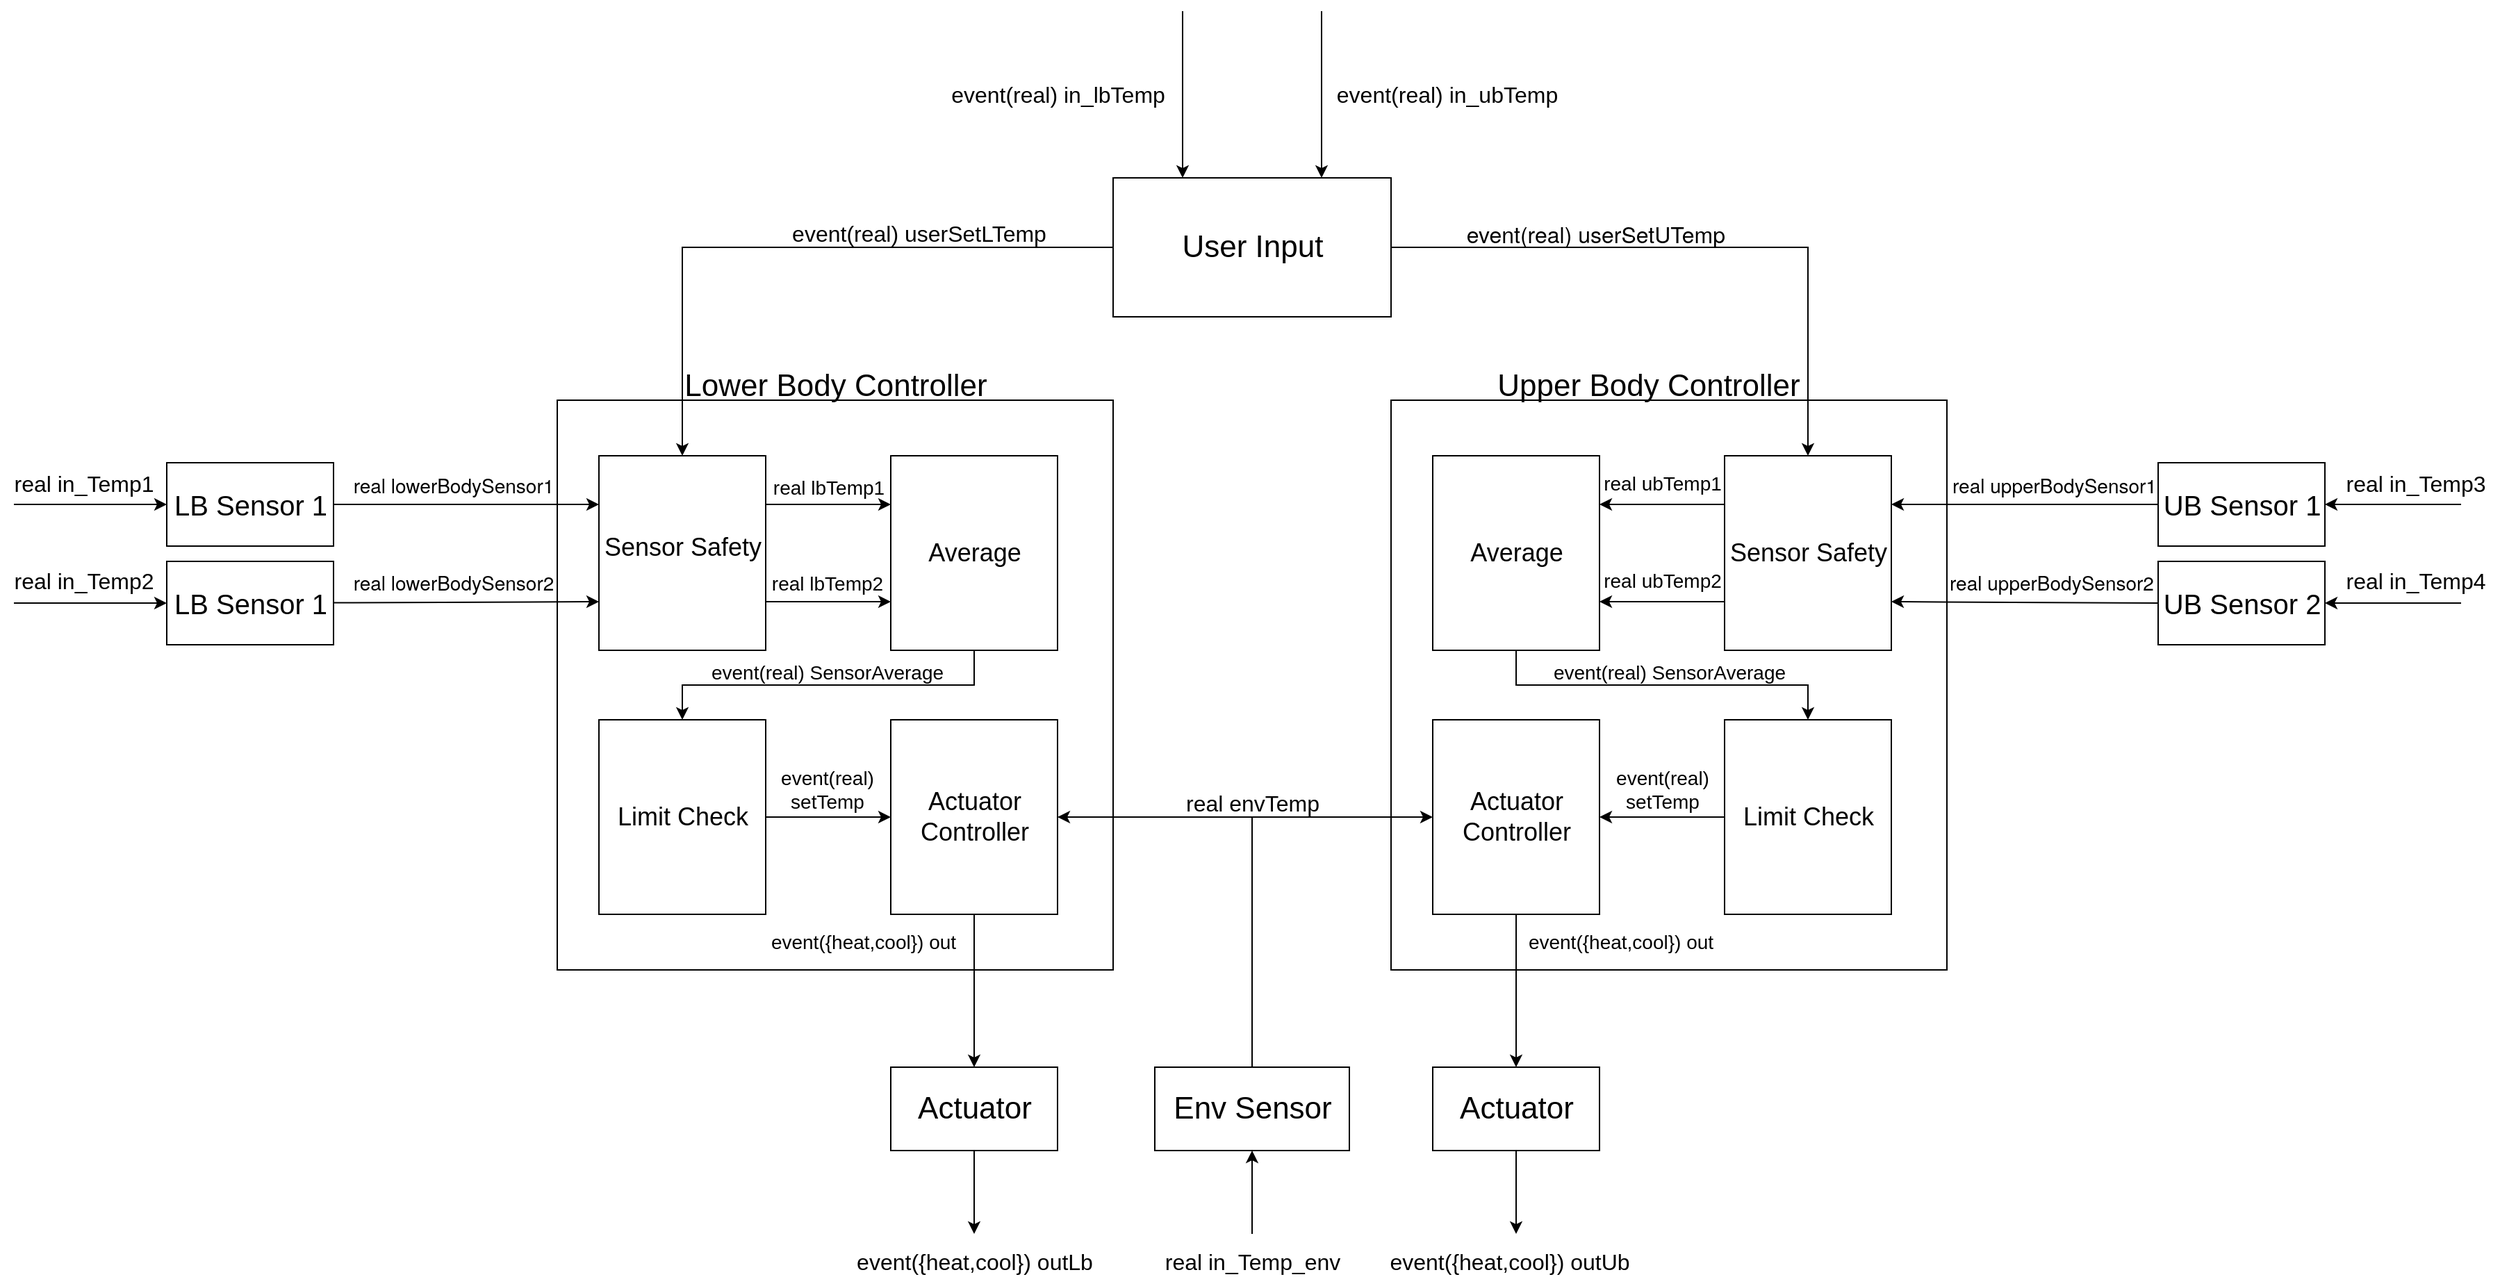 <mxfile version="12.9.9" type="device" pages="2"><diagram id="kUvDYS-WFULhN3od_9-5" name="Page-1"><mxGraphModel dx="2300" dy="2093" grid="1" gridSize="10" guides="1" tooltips="1" connect="1" arrows="1" fold="1" page="1" pageScale="1" pageWidth="850" pageHeight="1100" math="0" shadow="0"><root><mxCell id="0"/><mxCell id="1" parent="0"/><mxCell id="JSEoDcQlxGDQ7clMPW6A-1" value="" style="rounded=0;whiteSpace=wrap;html=1;" vertex="1" parent="1"><mxGeometry x="360" y="160" width="400" height="410" as="geometry"/></mxCell><mxCell id="JSEoDcQlxGDQ7clMPW6A-35" style="edgeStyle=orthogonalEdgeStyle;rounded=0;orthogonalLoop=1;jettySize=auto;html=1;exitX=1;exitY=0.25;exitDx=0;exitDy=0;entryX=0;entryY=0.25;entryDx=0;entryDy=0;" edge="1" parent="1" source="JSEoDcQlxGDQ7clMPW6A-2" target="JSEoDcQlxGDQ7clMPW6A-3"><mxGeometry relative="1" as="geometry"/></mxCell><mxCell id="JSEoDcQlxGDQ7clMPW6A-109" style="edgeStyle=orthogonalEdgeStyle;rounded=0;orthogonalLoop=1;jettySize=auto;html=1;exitX=1;exitY=0.75;exitDx=0;exitDy=0;entryX=0;entryY=0.75;entryDx=0;entryDy=0;" edge="1" parent="1" source="JSEoDcQlxGDQ7clMPW6A-2" target="JSEoDcQlxGDQ7clMPW6A-3"><mxGeometry relative="1" as="geometry"/></mxCell><mxCell id="JSEoDcQlxGDQ7clMPW6A-2" value="" style="rounded=0;whiteSpace=wrap;html=1;" vertex="1" parent="1"><mxGeometry x="390" y="200" width="120" height="140" as="geometry"/></mxCell><mxCell id="JSEoDcQlxGDQ7clMPW6A-92" style="edgeStyle=orthogonalEdgeStyle;rounded=0;orthogonalLoop=1;jettySize=auto;html=1;exitX=0.5;exitY=1;exitDx=0;exitDy=0;entryX=0.5;entryY=0;entryDx=0;entryDy=0;" edge="1" parent="1" source="JSEoDcQlxGDQ7clMPW6A-3" target="JSEoDcQlxGDQ7clMPW6A-4"><mxGeometry relative="1" as="geometry"/></mxCell><mxCell id="JSEoDcQlxGDQ7clMPW6A-3" value="" style="rounded=0;whiteSpace=wrap;html=1;" vertex="1" parent="1"><mxGeometry x="600" y="200" width="120" height="140" as="geometry"/></mxCell><mxCell id="JSEoDcQlxGDQ7clMPW6A-94" style="edgeStyle=orthogonalEdgeStyle;rounded=0;orthogonalLoop=1;jettySize=auto;html=1;exitX=1;exitY=0.5;exitDx=0;exitDy=0;entryX=0;entryY=0.5;entryDx=0;entryDy=0;" edge="1" parent="1" source="JSEoDcQlxGDQ7clMPW6A-4" target="JSEoDcQlxGDQ7clMPW6A-5"><mxGeometry relative="1" as="geometry"/></mxCell><mxCell id="JSEoDcQlxGDQ7clMPW6A-4" value="" style="rounded=0;whiteSpace=wrap;html=1;" vertex="1" parent="1"><mxGeometry x="390" y="390" width="120" height="140" as="geometry"/></mxCell><mxCell id="JSEoDcQlxGDQ7clMPW6A-5" value="" style="rounded=0;whiteSpace=wrap;html=1;" vertex="1" parent="1"><mxGeometry x="600" y="390" width="120" height="140" as="geometry"/></mxCell><mxCell id="JSEoDcQlxGDQ7clMPW6A-6" value="" style="endArrow=classic;html=1;entryX=0;entryY=0.25;entryDx=0;entryDy=0;" edge="1" parent="1" source="JSEoDcQlxGDQ7clMPW6A-7" target="JSEoDcQlxGDQ7clMPW6A-2"><mxGeometry width="50" height="50" relative="1" as="geometry"><mxPoint x="180" y="263" as="sourcePoint"/><mxPoint x="290" y="220" as="targetPoint"/></mxGeometry></mxCell><mxCell id="JSEoDcQlxGDQ7clMPW6A-7" value="" style="rounded=0;whiteSpace=wrap;html=1;" vertex="1" parent="1"><mxGeometry x="79" y="205" width="120" height="60" as="geometry"/></mxCell><mxCell id="JSEoDcQlxGDQ7clMPW6A-8" value="" style="endArrow=classic;html=1;entryX=0;entryY=0.5;entryDx=0;entryDy=0;" edge="1" parent="1"><mxGeometry width="50" height="50" relative="1" as="geometry"><mxPoint x="-31" y="235" as="sourcePoint"/><mxPoint x="79" y="235" as="targetPoint"/></mxGeometry></mxCell><mxCell id="JSEoDcQlxGDQ7clMPW6A-9" value="" style="endArrow=classic;html=1;entryX=0;entryY=0.75;entryDx=0;entryDy=0;" edge="1" parent="1" source="JSEoDcQlxGDQ7clMPW6A-10" target="JSEoDcQlxGDQ7clMPW6A-2"><mxGeometry width="50" height="50" relative="1" as="geometry"><mxPoint x="140" y="453" as="sourcePoint"/><mxPoint x="318" y="459.88" as="targetPoint"/></mxGeometry></mxCell><mxCell id="JSEoDcQlxGDQ7clMPW6A-10" value="" style="rounded=0;whiteSpace=wrap;html=1;" vertex="1" parent="1"><mxGeometry x="79" y="276" width="120" height="60" as="geometry"/></mxCell><mxCell id="JSEoDcQlxGDQ7clMPW6A-11" value="" style="endArrow=classic;html=1;entryX=0;entryY=0.5;entryDx=0;entryDy=0;" edge="1" parent="1" target="JSEoDcQlxGDQ7clMPW6A-10"><mxGeometry width="50" height="50" relative="1" as="geometry"><mxPoint x="-31" y="306" as="sourcePoint"/><mxPoint x="-41" y="450" as="targetPoint"/></mxGeometry></mxCell><mxCell id="JSEoDcQlxGDQ7clMPW6A-14" style="edgeStyle=orthogonalEdgeStyle;rounded=0;orthogonalLoop=1;jettySize=auto;html=1;exitX=0.5;exitY=1;exitDx=0;exitDy=0;" edge="1" parent="1" source="JSEoDcQlxGDQ7clMPW6A-12"><mxGeometry relative="1" as="geometry"><mxPoint x="660" y="760" as="targetPoint"/></mxGeometry></mxCell><mxCell id="JSEoDcQlxGDQ7clMPW6A-16" value="" style="rounded=0;whiteSpace=wrap;html=1;" vertex="1" parent="1"><mxGeometry x="960" y="160" width="400" height="410" as="geometry"/></mxCell><mxCell id="JSEoDcQlxGDQ7clMPW6A-96" style="edgeStyle=orthogonalEdgeStyle;rounded=0;orthogonalLoop=1;jettySize=auto;html=1;exitX=0.5;exitY=1;exitDx=0;exitDy=0;entryX=0.5;entryY=0;entryDx=0;entryDy=0;" edge="1" parent="1" source="JSEoDcQlxGDQ7clMPW6A-17" target="JSEoDcQlxGDQ7clMPW6A-20"><mxGeometry relative="1" as="geometry"/></mxCell><mxCell id="JSEoDcQlxGDQ7clMPW6A-17" value="" style="rounded=0;whiteSpace=wrap;html=1;" vertex="1" parent="1"><mxGeometry x="990" y="200" width="120" height="140" as="geometry"/></mxCell><mxCell id="JSEoDcQlxGDQ7clMPW6A-48" style="edgeStyle=orthogonalEdgeStyle;rounded=0;orthogonalLoop=1;jettySize=auto;html=1;exitX=0;exitY=0.25;exitDx=0;exitDy=0;entryX=1;entryY=0.25;entryDx=0;entryDy=0;" edge="1" parent="1" source="JSEoDcQlxGDQ7clMPW6A-18" target="JSEoDcQlxGDQ7clMPW6A-17"><mxGeometry relative="1" as="geometry"/></mxCell><mxCell id="JSEoDcQlxGDQ7clMPW6A-110" style="edgeStyle=orthogonalEdgeStyle;rounded=0;orthogonalLoop=1;jettySize=auto;html=1;exitX=0;exitY=0.75;exitDx=0;exitDy=0;entryX=1;entryY=0.75;entryDx=0;entryDy=0;" edge="1" parent="1" source="JSEoDcQlxGDQ7clMPW6A-18" target="JSEoDcQlxGDQ7clMPW6A-17"><mxGeometry relative="1" as="geometry"/></mxCell><mxCell id="JSEoDcQlxGDQ7clMPW6A-18" value="" style="rounded=0;whiteSpace=wrap;html=1;" vertex="1" parent="1"><mxGeometry x="1200" y="200" width="120" height="140" as="geometry"/></mxCell><mxCell id="JSEoDcQlxGDQ7clMPW6A-19" value="" style="rounded=0;whiteSpace=wrap;html=1;" vertex="1" parent="1"><mxGeometry x="990" y="390" width="120" height="140" as="geometry"/></mxCell><mxCell id="JSEoDcQlxGDQ7clMPW6A-95" style="edgeStyle=orthogonalEdgeStyle;rounded=0;orthogonalLoop=1;jettySize=auto;html=1;exitX=0;exitY=0.5;exitDx=0;exitDy=0;entryX=1;entryY=0.5;entryDx=0;entryDy=0;" edge="1" parent="1" source="JSEoDcQlxGDQ7clMPW6A-20" target="JSEoDcQlxGDQ7clMPW6A-19"><mxGeometry relative="1" as="geometry"/></mxCell><mxCell id="JSEoDcQlxGDQ7clMPW6A-20" value="" style="rounded=0;whiteSpace=wrap;html=1;" vertex="1" parent="1"><mxGeometry x="1200" y="390" width="120" height="140" as="geometry"/></mxCell><mxCell id="JSEoDcQlxGDQ7clMPW6A-27" style="edgeStyle=orthogonalEdgeStyle;rounded=0;orthogonalLoop=1;jettySize=auto;html=1;exitX=0.5;exitY=1;exitDx=0;exitDy=0;" edge="1" parent="1" source="JSEoDcQlxGDQ7clMPW6A-28"><mxGeometry relative="1" as="geometry"><mxPoint x="1050" y="760" as="targetPoint"/></mxGeometry></mxCell><mxCell id="JSEoDcQlxGDQ7clMPW6A-30" style="rounded=0;orthogonalLoop=1;jettySize=auto;html=1;exitX=0;exitY=0.5;exitDx=0;exitDy=0;entryX=1;entryY=0.25;entryDx=0;entryDy=0;" edge="1" parent="1" source="JSEoDcQlxGDQ7clMPW6A-29" target="JSEoDcQlxGDQ7clMPW6A-18"><mxGeometry relative="1" as="geometry"/></mxCell><mxCell id="JSEoDcQlxGDQ7clMPW6A-29" value="" style="rounded=0;whiteSpace=wrap;html=1;" vertex="1" parent="1"><mxGeometry x="1512" y="205" width="120" height="60" as="geometry"/></mxCell><mxCell id="JSEoDcQlxGDQ7clMPW6A-32" style="rounded=0;orthogonalLoop=1;jettySize=auto;html=1;exitX=0;exitY=0.5;exitDx=0;exitDy=0;entryX=1;entryY=0.75;entryDx=0;entryDy=0;" edge="1" parent="1" source="JSEoDcQlxGDQ7clMPW6A-31" target="JSEoDcQlxGDQ7clMPW6A-18"><mxGeometry relative="1" as="geometry"/></mxCell><mxCell id="JSEoDcQlxGDQ7clMPW6A-31" value="" style="rounded=0;whiteSpace=wrap;html=1;" vertex="1" parent="1"><mxGeometry x="1512" y="276" width="120" height="60" as="geometry"/></mxCell><mxCell id="JSEoDcQlxGDQ7clMPW6A-33" value="" style="endArrow=classic;html=1;entryX=1;entryY=0.5;entryDx=0;entryDy=0;" edge="1" parent="1" target="JSEoDcQlxGDQ7clMPW6A-29"><mxGeometry width="50" height="50" relative="1" as="geometry"><mxPoint x="1730" y="235" as="sourcePoint"/><mxPoint x="1180" y="350" as="targetPoint"/><Array as="points"/></mxGeometry></mxCell><mxCell id="JSEoDcQlxGDQ7clMPW6A-34" value="" style="endArrow=classic;html=1;entryX=1;entryY=0.5;entryDx=0;entryDy=0;" edge="1" parent="1" target="JSEoDcQlxGDQ7clMPW6A-31"><mxGeometry width="50" height="50" relative="1" as="geometry"><mxPoint x="1730" y="306" as="sourcePoint"/><mxPoint x="1580" y="467.5" as="targetPoint"/><Array as="points"/></mxGeometry></mxCell><mxCell id="JSEoDcQlxGDQ7clMPW6A-40" value="" style="endArrow=classic;html=1;exitX=0.5;exitY=1;exitDx=0;exitDy=0;entryX=0.5;entryY=0;entryDx=0;entryDy=0;" edge="1" parent="1" source="JSEoDcQlxGDQ7clMPW6A-5" target="JSEoDcQlxGDQ7clMPW6A-12"><mxGeometry width="50" height="50" relative="1" as="geometry"><mxPoint x="770" y="510" as="sourcePoint"/><mxPoint x="820" y="460" as="targetPoint"/></mxGeometry></mxCell><mxCell id="JSEoDcQlxGDQ7clMPW6A-41" value="" style="endArrow=classic;html=1;exitX=0.5;exitY=1;exitDx=0;exitDy=0;entryX=0.5;entryY=0;entryDx=0;entryDy=0;" edge="1" parent="1" source="JSEoDcQlxGDQ7clMPW6A-19" target="JSEoDcQlxGDQ7clMPW6A-28"><mxGeometry width="50" height="50" relative="1" as="geometry"><mxPoint x="790" y="510" as="sourcePoint"/><mxPoint x="840" y="460" as="targetPoint"/></mxGeometry></mxCell><mxCell id="JSEoDcQlxGDQ7clMPW6A-46" style="edgeStyle=orthogonalEdgeStyle;rounded=0;orthogonalLoop=1;jettySize=auto;html=1;exitX=0;exitY=0.5;exitDx=0;exitDy=0;entryX=0.5;entryY=0;entryDx=0;entryDy=0;" edge="1" parent="1" source="JSEoDcQlxGDQ7clMPW6A-42" target="JSEoDcQlxGDQ7clMPW6A-2"><mxGeometry relative="1" as="geometry"/></mxCell><mxCell id="JSEoDcQlxGDQ7clMPW6A-47" style="edgeStyle=orthogonalEdgeStyle;rounded=0;orthogonalLoop=1;jettySize=auto;html=1;exitX=1;exitY=0.5;exitDx=0;exitDy=0;" edge="1" parent="1" source="JSEoDcQlxGDQ7clMPW6A-42" target="JSEoDcQlxGDQ7clMPW6A-18"><mxGeometry relative="1" as="geometry"/></mxCell><mxCell id="JSEoDcQlxGDQ7clMPW6A-42" value="" style="rounded=0;whiteSpace=wrap;html=1;" vertex="1" parent="1"><mxGeometry x="760" width="200" height="100" as="geometry"/></mxCell><mxCell id="JSEoDcQlxGDQ7clMPW6A-43" value="" style="endArrow=classic;html=1;entryX=0.25;entryY=0;entryDx=0;entryDy=0;" edge="1" parent="1" target="JSEoDcQlxGDQ7clMPW6A-42"><mxGeometry width="50" height="50" relative="1" as="geometry"><mxPoint x="810" y="-120" as="sourcePoint"/><mxPoint x="830" y="-160" as="targetPoint"/></mxGeometry></mxCell><mxCell id="JSEoDcQlxGDQ7clMPW6A-44" value="" style="endArrow=classic;html=1;entryX=0.75;entryY=0;entryDx=0;entryDy=0;" edge="1" parent="1" target="JSEoDcQlxGDQ7clMPW6A-42"><mxGeometry width="50" height="50" relative="1" as="geometry"><mxPoint x="910" y="-120" as="sourcePoint"/><mxPoint x="790" y="10" as="targetPoint"/></mxGeometry></mxCell><mxCell id="JSEoDcQlxGDQ7clMPW6A-51" value="&lt;font style=&quot;font-size: 22px&quot;&gt;Lower Body Controller&lt;/font&gt;" style="text;html=1;align=center;verticalAlign=middle;resizable=0;points=[];autosize=1;" vertex="1" parent="1"><mxGeometry x="445" y="140" width="230" height="20" as="geometry"/></mxCell><mxCell id="JSEoDcQlxGDQ7clMPW6A-52" value="&lt;font style=&quot;font-size: 22px&quot;&gt;Upper Body Controller&lt;/font&gt;" style="text;html=1;align=center;verticalAlign=middle;resizable=0;points=[];autosize=1;" vertex="1" parent="1"><mxGeometry x="1030" y="140" width="230" height="20" as="geometry"/></mxCell><mxCell id="JSEoDcQlxGDQ7clMPW6A-53" value="&lt;font style=&quot;font-size: 18px&quot;&gt;Sensor Safety&lt;/font&gt;" style="text;html=1;align=center;verticalAlign=middle;resizable=0;points=[];autosize=1;" vertex="1" parent="1"><mxGeometry x="385" y="256" width="130" height="20" as="geometry"/></mxCell><mxCell id="JSEoDcQlxGDQ7clMPW6A-54" value="&lt;font style=&quot;font-size: 18px&quot;&gt;Average&lt;/font&gt;" style="text;html=1;align=center;verticalAlign=middle;resizable=0;points=[];autosize=1;" vertex="1" parent="1"><mxGeometry x="620" y="260" width="80" height="20" as="geometry"/></mxCell><mxCell id="JSEoDcQlxGDQ7clMPW6A-55" value="&lt;font style=&quot;font-size: 18px&quot;&gt;Limit Check&lt;/font&gt;" style="text;html=1;align=center;verticalAlign=middle;resizable=0;points=[];autosize=1;" vertex="1" parent="1"><mxGeometry x="395" y="450" width="110" height="20" as="geometry"/></mxCell><mxCell id="JSEoDcQlxGDQ7clMPW6A-58" value="&lt;span style=&quot;font-size: 18px&quot;&gt;Actuator&lt;br&gt;Controller&lt;/span&gt;" style="text;html=1;align=center;verticalAlign=middle;resizable=0;points=[];autosize=1;" vertex="1" parent="1"><mxGeometry x="615" y="440" width="90" height="40" as="geometry"/></mxCell><mxCell id="JSEoDcQlxGDQ7clMPW6A-59" value="&lt;font style=&quot;font-size: 18px&quot;&gt;Sensor Safety&lt;/font&gt;" style="text;html=1;align=center;verticalAlign=middle;resizable=0;points=[];autosize=1;" vertex="1" parent="1"><mxGeometry x="1195" y="260" width="130" height="20" as="geometry"/></mxCell><mxCell id="JSEoDcQlxGDQ7clMPW6A-60" value="&lt;font style=&quot;font-size: 18px&quot;&gt;Average&lt;/font&gt;" style="text;html=1;align=center;verticalAlign=middle;resizable=0;points=[];autosize=1;" vertex="1" parent="1"><mxGeometry x="1010" y="260" width="80" height="20" as="geometry"/></mxCell><mxCell id="JSEoDcQlxGDQ7clMPW6A-61" value="&lt;font style=&quot;font-size: 18px&quot;&gt;Limit Check&lt;/font&gt;" style="text;html=1;align=center;verticalAlign=middle;resizable=0;points=[];autosize=1;" vertex="1" parent="1"><mxGeometry x="1205" y="450" width="110" height="20" as="geometry"/></mxCell><mxCell id="JSEoDcQlxGDQ7clMPW6A-63" value="&lt;font style=&quot;font-size: 20px&quot;&gt;UB Sensor 1&lt;/font&gt;" style="text;html=1;align=center;verticalAlign=middle;resizable=0;points=[];autosize=1;" vertex="1" parent="1"><mxGeometry x="1507" y="225" width="130" height="20" as="geometry"/></mxCell><mxCell id="JSEoDcQlxGDQ7clMPW6A-64" value="&lt;font style=&quot;font-size: 20px&quot;&gt;UB Sensor 2&lt;/font&gt;" style="text;html=1;align=center;verticalAlign=middle;resizable=0;points=[];autosize=1;" vertex="1" parent="1"><mxGeometry x="1507" y="296" width="130" height="20" as="geometry"/></mxCell><mxCell id="JSEoDcQlxGDQ7clMPW6A-66" value="&lt;font style=&quot;font-size: 20px&quot;&gt;LB Sensor 1&lt;/font&gt;" style="text;html=1;align=center;verticalAlign=middle;resizable=0;points=[];autosize=1;" vertex="1" parent="1"><mxGeometry x="74" y="225" width="130" height="20" as="geometry"/></mxCell><mxCell id="JSEoDcQlxGDQ7clMPW6A-67" value="&lt;font style=&quot;font-size: 20px&quot;&gt;LB Sensor 1&lt;/font&gt;" style="text;html=1;align=center;verticalAlign=middle;resizable=0;points=[];autosize=1;" vertex="1" parent="1"><mxGeometry x="74" y="296" width="130" height="20" as="geometry"/></mxCell><mxCell id="JSEoDcQlxGDQ7clMPW6A-69" value="&lt;font style=&quot;font-size: 22px&quot;&gt;User Input&lt;/font&gt;" style="text;html=1;align=center;verticalAlign=middle;resizable=0;points=[];autosize=1;" vertex="1" parent="1"><mxGeometry x="800" y="40" width="120" height="20" as="geometry"/></mxCell><mxCell id="JSEoDcQlxGDQ7clMPW6A-72" value="&lt;font style=&quot;font-size: 16px&quot;&gt;event(real) in_ubTemp&lt;/font&gt;" style="text;html=1;align=center;verticalAlign=middle;resizable=0;points=[];autosize=1;" vertex="1" parent="1"><mxGeometry x="915" y="-70" width="170" height="20" as="geometry"/></mxCell><mxCell id="JSEoDcQlxGDQ7clMPW6A-73" value="&lt;font style=&quot;font-size: 16px&quot;&gt;event(real) in_lbTemp&lt;/font&gt;" style="text;html=1;align=center;verticalAlign=middle;resizable=0;points=[];autosize=1;" vertex="1" parent="1"><mxGeometry x="635" y="-70" width="170" height="20" as="geometry"/></mxCell><mxCell id="JSEoDcQlxGDQ7clMPW6A-74" value="&lt;font style=&quot;font-size: 16px&quot;&gt;real in_Temp1&lt;/font&gt;" style="text;html=1;align=center;verticalAlign=middle;resizable=0;points=[];autosize=1;" vertex="1" parent="1"><mxGeometry x="-41" y="210" width="120" height="20" as="geometry"/></mxCell><mxCell id="JSEoDcQlxGDQ7clMPW6A-75" value="&lt;p class=&quot;p1&quot; style=&quot;margin: 0px ; font-stretch: normal ; line-height: normal&quot;&gt;&lt;font style=&quot;font-size: 16px&quot;&gt;event(real) userSetLTemp&lt;/font&gt;&lt;/p&gt;" style="text;html=1;align=center;verticalAlign=middle;resizable=0;points=[];autosize=1;" vertex="1" parent="1"><mxGeometry x="520" y="30" width="200" height="20" as="geometry"/></mxCell><mxCell id="JSEoDcQlxGDQ7clMPW6A-78" value="&lt;p class=&quot;p1&quot; style=&quot;margin: 0px ; font-stretch: normal ; line-height: normal ; font-family: &amp;#34;helvetica neue&amp;#34;&quot;&gt;&lt;span class=&quot;s1&quot;&gt;&lt;font style=&quot;font-size: 16px&quot;&gt;event(real) userSetUTemp&lt;/font&gt;&lt;/span&gt;&lt;/p&gt;" style="text;html=1;align=center;verticalAlign=middle;resizable=0;points=[];autosize=1;" vertex="1" parent="1"><mxGeometry x="1007" y="30" width="200" height="20" as="geometry"/></mxCell><mxCell id="JSEoDcQlxGDQ7clMPW6A-79" value="&lt;font style=&quot;font-size: 16px&quot;&gt;real in_Temp2&lt;/font&gt;" style="text;html=1;align=center;verticalAlign=middle;resizable=0;points=[];autosize=1;" vertex="1" parent="1"><mxGeometry x="-41" y="280" width="120" height="20" as="geometry"/></mxCell><mxCell id="JSEoDcQlxGDQ7clMPW6A-84" value="&lt;font style=&quot;font-size: 16px&quot;&gt;real in_Temp3&lt;/font&gt;" style="text;html=1;align=center;verticalAlign=middle;resizable=0;points=[];autosize=1;" vertex="1" parent="1"><mxGeometry x="1637" y="210" width="120" height="20" as="geometry"/></mxCell><mxCell id="JSEoDcQlxGDQ7clMPW6A-85" value="&lt;font style=&quot;font-size: 16px&quot;&gt;real in_Temp4&lt;/font&gt;" style="text;html=1;align=center;verticalAlign=middle;resizable=0;points=[];autosize=1;" vertex="1" parent="1"><mxGeometry x="1637" y="280" width="120" height="20" as="geometry"/></mxCell><mxCell id="JSEoDcQlxGDQ7clMPW6A-86" value="&lt;p class=&quot;p1&quot; style=&quot;margin: 0px ; font-stretch: normal ; line-height: normal ; font-family: &amp;#34;helvetica neue&amp;#34;&quot;&gt;&lt;font style=&quot;font-size: 14px&quot;&gt;real upperBodySensor1&lt;/font&gt;&lt;/p&gt;" style="text;html=1;align=center;verticalAlign=middle;resizable=0;points=[];autosize=1;" vertex="1" parent="1"><mxGeometry x="1357" y="210" width="160" height="20" as="geometry"/></mxCell><mxCell id="JSEoDcQlxGDQ7clMPW6A-88" value="&lt;p class=&quot;p1&quot; style=&quot;margin: 0px ; font-stretch: normal ; line-height: normal ; font-family: &amp;#34;helvetica neue&amp;#34;&quot;&gt;&lt;font style=&quot;font-size: 14px&quot;&gt;real upperBodySensor2&lt;/font&gt;&lt;/p&gt;" style="text;html=1;align=center;verticalAlign=middle;resizable=0;points=[];autosize=1;" vertex="1" parent="1"><mxGeometry x="1355" y="280" width="160" height="20" as="geometry"/></mxCell><mxCell id="JSEoDcQlxGDQ7clMPW6A-89" value="&lt;p class=&quot;p1&quot; style=&quot;margin: 0px ; font-stretch: normal ; line-height: normal ; font-family: &amp;#34;helvetica neue&amp;#34;&quot;&gt;&lt;font style=&quot;font-size: 14px&quot;&gt;real lowerBodySensor1&lt;/font&gt;&lt;/p&gt;" style="text;html=1;align=center;verticalAlign=middle;resizable=0;points=[];autosize=1;" vertex="1" parent="1"><mxGeometry x="205" y="210" width="160" height="20" as="geometry"/></mxCell><mxCell id="JSEoDcQlxGDQ7clMPW6A-90" value="&lt;p class=&quot;p1&quot; style=&quot;margin: 0px ; font-stretch: normal ; line-height: normal ; font-family: &amp;#34;helvetica neue&amp;#34;&quot;&gt;&lt;font style=&quot;font-size: 14px&quot;&gt;real lowerBodySensor2&lt;/font&gt;&lt;/p&gt;" style="text;html=1;align=center;verticalAlign=middle;resizable=0;points=[];autosize=1;" vertex="1" parent="1"><mxGeometry x="205" y="280" width="160" height="20" as="geometry"/></mxCell><mxCell id="JSEoDcQlxGDQ7clMPW6A-101" style="edgeStyle=orthogonalEdgeStyle;rounded=0;orthogonalLoop=1;jettySize=auto;html=1;exitX=0.5;exitY=0;exitDx=0;exitDy=0;entryX=0;entryY=0.5;entryDx=0;entryDy=0;" edge="1" parent="1" source="JSEoDcQlxGDQ7clMPW6A-98" target="JSEoDcQlxGDQ7clMPW6A-19"><mxGeometry relative="1" as="geometry"/></mxCell><mxCell id="JSEoDcQlxGDQ7clMPW6A-102" style="edgeStyle=orthogonalEdgeStyle;rounded=0;orthogonalLoop=1;jettySize=auto;html=1;exitX=0.5;exitY=0;exitDx=0;exitDy=0;entryX=1;entryY=0.5;entryDx=0;entryDy=0;" edge="1" parent="1" source="JSEoDcQlxGDQ7clMPW6A-98" target="JSEoDcQlxGDQ7clMPW6A-5"><mxGeometry relative="1" as="geometry"/></mxCell><mxCell id="JSEoDcQlxGDQ7clMPW6A-105" value="" style="endArrow=classic;html=1;entryX=0.5;entryY=1;entryDx=0;entryDy=0;" edge="1" parent="1" target="JSEoDcQlxGDQ7clMPW6A-98"><mxGeometry width="50" height="50" relative="1" as="geometry"><mxPoint x="860" y="760" as="sourcePoint"/><mxPoint x="880" y="440" as="targetPoint"/></mxGeometry></mxCell><mxCell id="JSEoDcQlxGDQ7clMPW6A-106" value="&lt;font style=&quot;font-size: 16px&quot;&gt;real in_Temp_env&lt;/font&gt;" style="text;html=1;align=center;verticalAlign=middle;resizable=0;points=[];" vertex="1" connectable="0" parent="JSEoDcQlxGDQ7clMPW6A-105"><mxGeometry x="-0.008" y="-2" relative="1" as="geometry"><mxPoint x="-2" y="50" as="offset"/></mxGeometry></mxCell><mxCell id="JSEoDcQlxGDQ7clMPW6A-111" value="&lt;font style=&quot;font-size: 14px&quot;&gt;real lbTemp1&lt;/font&gt;" style="text;html=1;align=center;verticalAlign=middle;resizable=0;points=[];autosize=1;" vertex="1" parent="1"><mxGeometry x="505" y="213" width="100" height="20" as="geometry"/></mxCell><mxCell id="JSEoDcQlxGDQ7clMPW6A-113" value="&lt;font style=&quot;font-size: 14px&quot;&gt;event(real) SensorAverage&lt;/font&gt;" style="text;html=1;align=center;verticalAlign=middle;resizable=0;points=[];autosize=1;" vertex="1" parent="1"><mxGeometry x="464" y="346" width="180" height="20" as="geometry"/></mxCell><mxCell id="JSEoDcQlxGDQ7clMPW6A-114" value="&lt;font style=&quot;font-size: 14px&quot;&gt;real lbTemp2&lt;/font&gt;" style="text;html=1;align=center;verticalAlign=middle;resizable=0;points=[];autosize=1;" vertex="1" parent="1"><mxGeometry x="504" y="282" width="100" height="20" as="geometry"/></mxCell><mxCell id="JSEoDcQlxGDQ7clMPW6A-115" value="&lt;font style=&quot;font-size: 14px&quot;&gt;real ubTemp1&lt;/font&gt;" style="text;html=1;align=center;verticalAlign=middle;resizable=0;points=[];autosize=1;" vertex="1" parent="1"><mxGeometry x="1105" y="210" width="100" height="20" as="geometry"/></mxCell><mxCell id="JSEoDcQlxGDQ7clMPW6A-116" value="&lt;font style=&quot;font-size: 14px&quot;&gt;real ubTemp2&lt;/font&gt;" style="text;html=1;align=center;verticalAlign=middle;resizable=0;points=[];autosize=1;" vertex="1" parent="1"><mxGeometry x="1105" y="280" width="100" height="20" as="geometry"/></mxCell><mxCell id="JSEoDcQlxGDQ7clMPW6A-117" value="&lt;font style=&quot;font-size: 14px&quot;&gt;event(real) SensorAverage&lt;/font&gt;" style="text;html=1;align=center;verticalAlign=middle;resizable=0;points=[];autosize=1;" vertex="1" parent="1"><mxGeometry x="1070" y="346" width="180" height="20" as="geometry"/></mxCell><mxCell id="JSEoDcQlxGDQ7clMPW6A-119" value="&lt;span style=&quot;font-size: 16px&quot;&gt;real envTemp&lt;/span&gt;" style="text;html=1;align=center;verticalAlign=middle;resizable=0;points=[];autosize=1;" vertex="1" parent="1"><mxGeometry x="805" y="440" width="110" height="20" as="geometry"/></mxCell><mxCell id="JSEoDcQlxGDQ7clMPW6A-122" value="" style="group" vertex="1" connectable="0" parent="1"><mxGeometry x="600" y="640" width="120" height="60" as="geometry"/></mxCell><mxCell id="JSEoDcQlxGDQ7clMPW6A-12" value="" style="rounded=0;whiteSpace=wrap;html=1;" vertex="1" parent="JSEoDcQlxGDQ7clMPW6A-122"><mxGeometry width="120" height="60" as="geometry"/></mxCell><mxCell id="JSEoDcQlxGDQ7clMPW6A-120" value="&lt;font style=&quot;font-size: 22px&quot;&gt;Actuator&lt;/font&gt;" style="text;html=1;align=center;verticalAlign=middle;resizable=0;points=[];autosize=1;" vertex="1" parent="JSEoDcQlxGDQ7clMPW6A-122"><mxGeometry x="10" y="20" width="100" height="20" as="geometry"/></mxCell><mxCell id="JSEoDcQlxGDQ7clMPW6A-123" value="" style="group" vertex="1" connectable="0" parent="1"><mxGeometry x="990" y="640" width="120" height="60" as="geometry"/></mxCell><mxCell id="JSEoDcQlxGDQ7clMPW6A-28" value="" style="rounded=0;whiteSpace=wrap;html=1;" vertex="1" parent="JSEoDcQlxGDQ7clMPW6A-123"><mxGeometry width="120" height="60" as="geometry"/></mxCell><mxCell id="JSEoDcQlxGDQ7clMPW6A-121" value="&lt;font style=&quot;font-size: 22px&quot;&gt;Actuator&lt;/font&gt;" style="text;html=1;align=center;verticalAlign=middle;resizable=0;points=[];autosize=1;" vertex="1" parent="JSEoDcQlxGDQ7clMPW6A-123"><mxGeometry x="10" y="20" width="100" height="20" as="geometry"/></mxCell><mxCell id="JSEoDcQlxGDQ7clMPW6A-124" value="&lt;font style=&quot;font-size: 16px&quot;&gt;event({heat,cool}) outLb&lt;/font&gt;" style="text;html=1;align=center;verticalAlign=middle;resizable=0;points=[];autosize=1;" vertex="1" parent="1"><mxGeometry x="565" y="770" width="190" height="20" as="geometry"/></mxCell><mxCell id="JSEoDcQlxGDQ7clMPW6A-127" value="&lt;font style=&quot;font-size: 16px&quot;&gt;event({heat,cool}) outUb&lt;/font&gt;" style="text;html=1;align=center;verticalAlign=middle;resizable=0;points=[];autosize=1;" vertex="1" parent="1"><mxGeometry x="950" y="770" width="190" height="20" as="geometry"/></mxCell><mxCell id="JSEoDcQlxGDQ7clMPW6A-128" value="&lt;font style=&quot;font-size: 14px&quot;&gt;event(real) &lt;br&gt;setTemp&lt;/font&gt;" style="text;html=1;align=center;verticalAlign=middle;resizable=0;points=[];autosize=1;" vertex="1" parent="1"><mxGeometry x="514" y="420" width="80" height="40" as="geometry"/></mxCell><mxCell id="JSEoDcQlxGDQ7clMPW6A-129" value="&lt;font style=&quot;font-size: 14px&quot;&gt;event(real) &lt;br&gt;setTemp&lt;/font&gt;" style="text;html=1;align=center;verticalAlign=middle;resizable=0;points=[];autosize=1;" vertex="1" parent="1"><mxGeometry x="1115" y="420" width="80" height="40" as="geometry"/></mxCell><mxCell id="JSEoDcQlxGDQ7clMPW6A-131" value="&lt;font style=&quot;font-size: 14px&quot;&gt;event({heat,cool}) out&lt;/font&gt;" style="text;html=1;align=center;verticalAlign=middle;resizable=0;points=[];autosize=1;" vertex="1" parent="1"><mxGeometry x="505" y="540" width="150" height="20" as="geometry"/></mxCell><mxCell id="JSEoDcQlxGDQ7clMPW6A-132" value="&lt;font style=&quot;font-size: 14px&quot;&gt;event({heat,cool}) out&lt;/font&gt;" style="text;html=1;align=center;verticalAlign=middle;resizable=0;points=[];autosize=1;" vertex="1" parent="1"><mxGeometry x="1050" y="540" width="150" height="20" as="geometry"/></mxCell><mxCell id="JSEoDcQlxGDQ7clMPW6A-133" value="" style="group" vertex="1" connectable="0" parent="1"><mxGeometry x="790" y="640" width="140" height="60" as="geometry"/></mxCell><mxCell id="JSEoDcQlxGDQ7clMPW6A-98" value="" style="rounded=0;whiteSpace=wrap;html=1;" vertex="1" parent="JSEoDcQlxGDQ7clMPW6A-133"><mxGeometry width="140" height="60" as="geometry"/></mxCell><mxCell id="JSEoDcQlxGDQ7clMPW6A-99" value="&lt;font style=&quot;font-size: 22px&quot;&gt;Env Sensor&lt;/font&gt;" style="text;html=1;align=center;verticalAlign=middle;resizable=0;points=[];autosize=1;" vertex="1" parent="JSEoDcQlxGDQ7clMPW6A-133"><mxGeometry x="5" y="20" width="130" height="20" as="geometry"/></mxCell><mxCell id="JSEoDcQlxGDQ7clMPW6A-134" value="&lt;span style=&quot;font-size: 18px&quot;&gt;Actuator&lt;br&gt;Controller&lt;/span&gt;" style="text;html=1;align=center;verticalAlign=middle;resizable=0;points=[];autosize=1;" vertex="1" parent="1"><mxGeometry x="1005" y="440" width="90" height="40" as="geometry"/></mxCell></root></mxGraphModel></diagram><diagram id="4BQDVFRHtD9yj5Yc3K8M" name="Page-2"><mxGraphModel dx="1015" dy="695" grid="1" gridSize="10" guides="1" tooltips="1" connect="1" arrows="1" fold="1" page="1" pageScale="1" pageWidth="850" pageHeight="1100" math="0" shadow="0"><root><mxCell id="Tz7XqjcxUfs3r6sQMe4R-0"/><mxCell id="Tz7XqjcxUfs3r6sQMe4R-1" parent="Tz7XqjcxUfs3r6sQMe4R-0"/><mxCell id="Tz7XqjcxUfs3r6sQMe4R-6" style="edgeStyle=none;rounded=0;orthogonalLoop=1;jettySize=auto;html=1;exitX=1;exitY=0.25;exitDx=0;exitDy=0;" edge="1" parent="Tz7XqjcxUfs3r6sQMe4R-1" source="Tz7XqjcxUfs3r6sQMe4R-2"><mxGeometry relative="1" as="geometry"><mxPoint x="760" y="290" as="targetPoint"/></mxGeometry></mxCell><mxCell id="Tz7XqjcxUfs3r6sQMe4R-7" style="edgeStyle=none;rounded=0;orthogonalLoop=1;jettySize=auto;html=1;exitX=1;exitY=0.75;exitDx=0;exitDy=0;" edge="1" parent="Tz7XqjcxUfs3r6sQMe4R-1" source="Tz7XqjcxUfs3r6sQMe4R-2"><mxGeometry relative="1" as="geometry"><mxPoint x="760" y="390" as="targetPoint"/></mxGeometry></mxCell><mxCell id="Tz7XqjcxUfs3r6sQMe4R-2" value="" style="rounded=0;whiteSpace=wrap;html=1;" vertex="1" parent="Tz7XqjcxUfs3r6sQMe4R-1"><mxGeometry x="310" y="240" width="250" height="200" as="geometry"/></mxCell><mxCell id="Tz7XqjcxUfs3r6sQMe4R-3" value="" style="endArrow=classic;html=1;entryX=0;entryY=0.25;entryDx=0;entryDy=0;" edge="1" parent="Tz7XqjcxUfs3r6sQMe4R-1" target="Tz7XqjcxUfs3r6sQMe4R-2"><mxGeometry width="50" height="50" relative="1" as="geometry"><mxPoint x="120" y="290" as="sourcePoint"/><mxPoint x="400" y="330" as="targetPoint"/></mxGeometry></mxCell><mxCell id="Tz7XqjcxUfs3r6sQMe4R-4" value="" style="endArrow=classic;html=1;entryX=0;entryY=0.75;entryDx=0;entryDy=0;" edge="1" parent="Tz7XqjcxUfs3r6sQMe4R-1" target="Tz7XqjcxUfs3r6sQMe4R-2"><mxGeometry width="50" height="50" relative="1" as="geometry"><mxPoint x="120" y="390" as="sourcePoint"/><mxPoint x="270" y="330" as="targetPoint"/></mxGeometry></mxCell><mxCell id="DSzicVHcISK6kMmM3R-k-0" value="&lt;font style=&quot;font-size: 14px&quot;&gt;event(real) in_lbTemp&lt;/font&gt;" style="text;html=1;align=center;verticalAlign=middle;resizable=0;points=[];autosize=1;" vertex="1" parent="Tz7XqjcxUfs3r6sQMe4R-1"><mxGeometry x="140" y="270" width="150" height="20" as="geometry"/></mxCell><mxCell id="6m0QwWvqz2Kgj6hG09J9-0" value="&lt;font style=&quot;font-size: 14px&quot;&gt;event(real) in_ubTemp&lt;/font&gt;" style="text;html=1;align=center;verticalAlign=middle;resizable=0;points=[];autosize=1;" vertex="1" parent="Tz7XqjcxUfs3r6sQMe4R-1"><mxGeometry x="140" y="370" width="150" height="20" as="geometry"/></mxCell><mxCell id="zQ_BjuwmwUop0WMWyoBK-0" value="&lt;p class=&quot;p1&quot; style=&quot;margin: 0px ; font-stretch: normal ; line-height: normal&quot;&gt;&lt;font style=&quot;font-size: 14px&quot;&gt;event(real) userSetLTemp&lt;/font&gt;&lt;/p&gt;" style="text;html=1;align=center;verticalAlign=middle;resizable=0;points=[];autosize=1;" vertex="1" parent="Tz7XqjcxUfs3r6sQMe4R-1"><mxGeometry x="570" y="270" width="180" height="20" as="geometry"/></mxCell><mxCell id="zQ_BjuwmwUop0WMWyoBK-1" value="&lt;p class=&quot;p1&quot; style=&quot;margin: 0px ; font-stretch: normal ; line-height: normal&quot;&gt;&lt;font style=&quot;font-size: 14px&quot;&gt;event(real) userSetUTemp&lt;/font&gt;&lt;/p&gt;" style="text;html=1;align=center;verticalAlign=middle;resizable=0;points=[];autosize=1;" vertex="1" parent="Tz7XqjcxUfs3r6sQMe4R-1"><mxGeometry x="570" y="370" width="180" height="20" as="geometry"/></mxCell><mxCell id="MezZ2NMkmZF6HG7QhHsO-0" value="" style="rounded=1;whiteSpace=wrap;html=1;" vertex="1" parent="Tz7XqjcxUfs3r6sQMe4R-1"><mxGeometry x="330" y="280" width="210" height="40" as="geometry"/></mxCell><mxCell id="MezZ2NMkmZF6HG7QhHsO-1" value="" style="rounded=1;whiteSpace=wrap;html=1;" vertex="1" parent="Tz7XqjcxUfs3r6sQMe4R-1"><mxGeometry x="330" y="370" width="210" height="40" as="geometry"/></mxCell><mxCell id="MezZ2NMkmZF6HG7QhHsO-2" value="if in_lbTemp? then&lt;br&gt;&lt;font style=&quot;font-size: 12px&quot;&gt;{userSetLTemp ! in_lbTemp}&lt;/font&gt;" style="text;html=1;align=left;verticalAlign=middle;resizable=0;points=[];autosize=1;" vertex="1" parent="Tz7XqjcxUfs3r6sQMe4R-1"><mxGeometry x="345" y="285" width="160" height="30" as="geometry"/></mxCell><mxCell id="MezZ2NMkmZF6HG7QhHsO-3" value="if in_ubTemp? then&lt;br&gt;&lt;font style=&quot;font-size: 12px&quot;&gt;{userSetUTemp ! in_ubTemp}&lt;/font&gt;" style="text;html=1;align=left;verticalAlign=middle;resizable=0;points=[];autosize=1;" vertex="1" parent="Tz7XqjcxUfs3r6sQMe4R-1"><mxGeometry x="340" y="375" width="170" height="30" as="geometry"/></mxCell><mxCell id="SZX0EpZhNQVtKpnNIkYy-2" value="" style="edgeStyle=none;rounded=0;orthogonalLoop=1;jettySize=auto;html=1;" edge="1" parent="Tz7XqjcxUfs3r6sQMe4R-1" source="SZX0EpZhNQVtKpnNIkYy-0" target="SZX0EpZhNQVtKpnNIkYy-1"><mxGeometry relative="1" as="geometry"/></mxCell><mxCell id="SZX0EpZhNQVtKpnNIkYy-0" value="A1: in_lbTemp" style="text;html=1;align=center;verticalAlign=middle;resizable=0;points=[];autosize=1;" vertex="1" parent="Tz7XqjcxUfs3r6sQMe4R-1"><mxGeometry x="330" y="260" width="90" height="20" as="geometry"/></mxCell><mxCell id="SZX0EpZhNQVtKpnNIkYy-1" value="userSetLTemp" style="text;html=1;align=center;verticalAlign=middle;resizable=0;points=[];autosize=1;" vertex="1" parent="Tz7XqjcxUfs3r6sQMe4R-1"><mxGeometry x="450" y="260" width="90" height="20" as="geometry"/></mxCell><mxCell id="SZX0EpZhNQVtKpnNIkYy-3" value="" style="edgeStyle=none;rounded=0;orthogonalLoop=1;jettySize=auto;html=1;" edge="1" parent="Tz7XqjcxUfs3r6sQMe4R-1" source="SZX0EpZhNQVtKpnNIkYy-4" target="SZX0EpZhNQVtKpnNIkYy-5"><mxGeometry relative="1" as="geometry"/></mxCell><mxCell id="SZX0EpZhNQVtKpnNIkYy-4" value="A2: in_lbTemp" style="text;html=1;align=center;verticalAlign=middle;resizable=0;points=[];autosize=1;" vertex="1" parent="Tz7XqjcxUfs3r6sQMe4R-1"><mxGeometry x="330" y="350" width="90" height="20" as="geometry"/></mxCell><mxCell id="SZX0EpZhNQVtKpnNIkYy-5" value="userSetUTemp" style="text;html=1;align=center;verticalAlign=middle;resizable=0;points=[];autosize=1;" vertex="1" parent="Tz7XqjcxUfs3r6sQMe4R-1"><mxGeometry x="450" y="350" width="90" height="20" as="geometry"/></mxCell><mxCell id="BjY6bCv7I9a_8ZvYhWq--0" value="&lt;font style=&quot;font-size: 20px&quot;&gt;User input&lt;/font&gt;" style="text;html=1;align=center;verticalAlign=middle;resizable=0;points=[];autosize=1;" vertex="1" parent="Tz7XqjcxUfs3r6sQMe4R-1"><mxGeometry x="380" y="220" width="110" height="20" as="geometry"/></mxCell></root></mxGraphModel></diagram></mxfile>